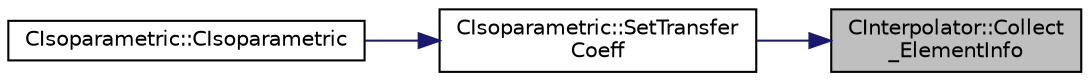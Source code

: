 digraph "CInterpolator::Collect_ElementInfo"
{
 // LATEX_PDF_SIZE
  edge [fontname="Helvetica",fontsize="10",labelfontname="Helvetica",labelfontsize="10"];
  node [fontname="Helvetica",fontsize="10",shape=record];
  rankdir="RL";
  Node1 [label="CInterpolator::Collect\l_ElementInfo",height=0.2,width=0.4,color="black", fillcolor="grey75", style="filled", fontcolor="black",tooltip="Collect all donor elements in an interface pair."];
  Node1 -> Node2 [dir="back",color="midnightblue",fontsize="10",style="solid",fontname="Helvetica"];
  Node2 [label="CIsoparametric::SetTransfer\lCoeff",height=0.2,width=0.4,color="black", fillcolor="white", style="filled",URL="$classCIsoparametric.html#a49aa2bab50cc3150fd09d95710bfbf05",tooltip="Set up transfer matrix defining relation between two meshes."];
  Node2 -> Node3 [dir="back",color="midnightblue",fontsize="10",style="solid",fontname="Helvetica"];
  Node3 [label="CIsoparametric::CIsoparametric",height=0.2,width=0.4,color="black", fillcolor="white", style="filled",URL="$classCIsoparametric.html#ac03c7cdcb28888e90659626fcd4bee37",tooltip="Constructor of the class."];
}
